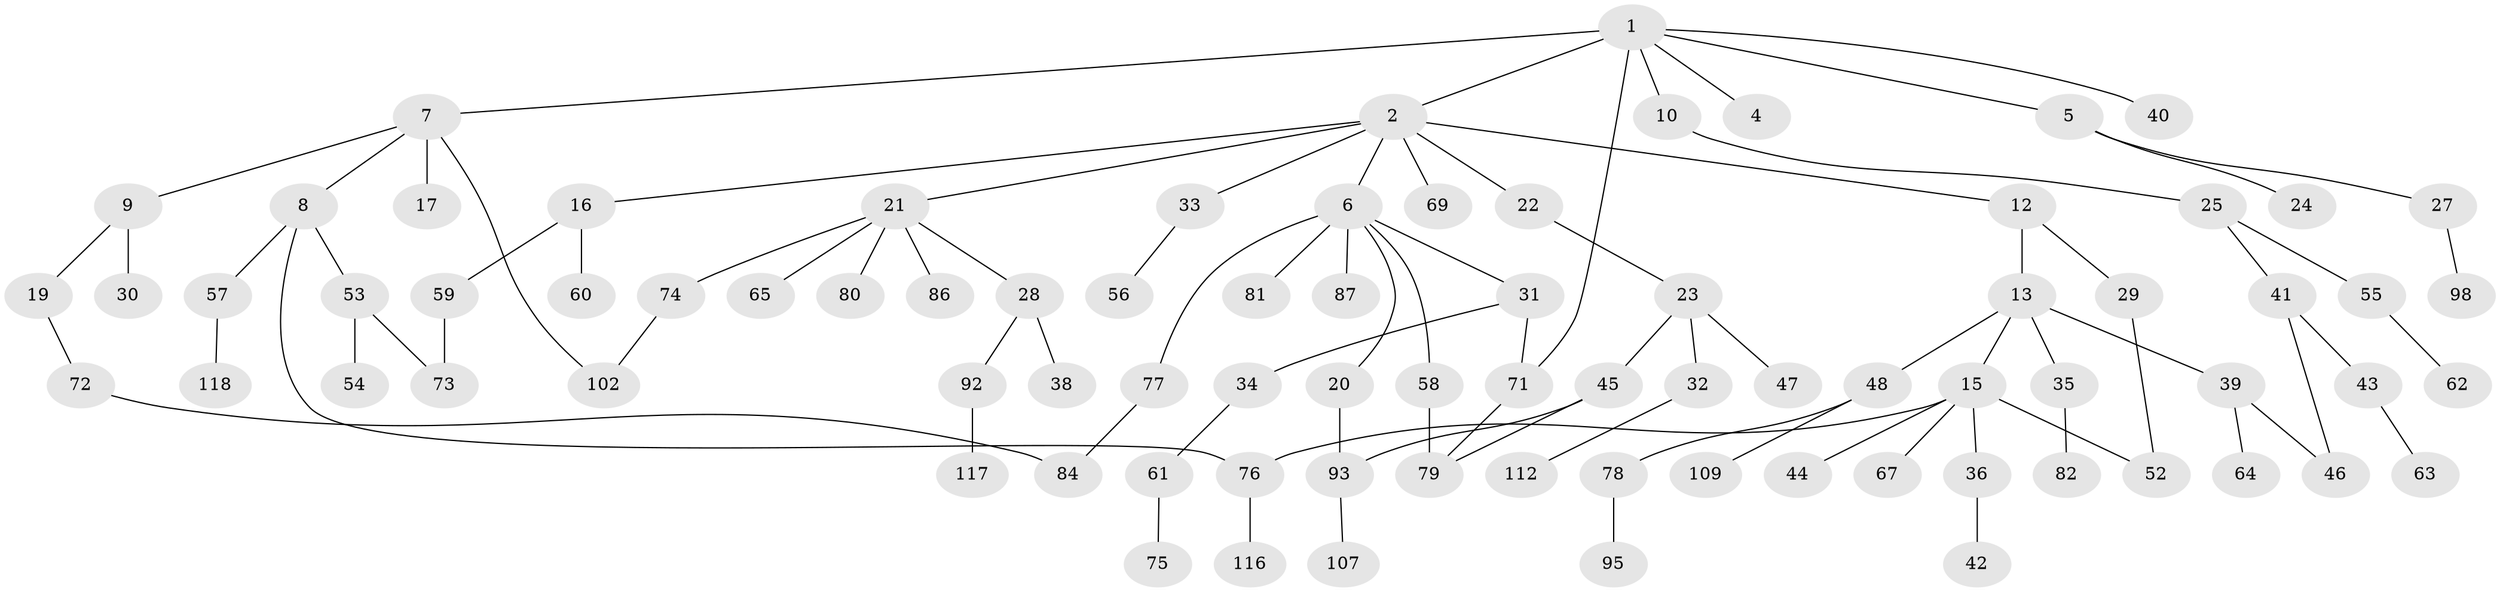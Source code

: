 // original degree distribution, {7: 0.025, 5: 0.03333333333333333, 1: 0.4083333333333333, 3: 0.16666666666666666, 6: 0.016666666666666666, 4: 0.058333333333333334, 2: 0.2916666666666667}
// Generated by graph-tools (version 1.1) at 2025/10/02/27/25 16:10:52]
// undirected, 84 vertices, 93 edges
graph export_dot {
graph [start="1"]
  node [color=gray90,style=filled];
  1 [super="+14"];
  2 [super="+3"];
  4;
  5;
  6 [super="+50"];
  7 [super="+97"];
  8 [super="+104"];
  9 [super="+51"];
  10 [super="+11"];
  12 [super="+85"];
  13 [super="+26"];
  15 [super="+18"];
  16 [super="+100"];
  17;
  19;
  20 [super="+96"];
  21 [super="+37"];
  22;
  23;
  24 [super="+89"];
  25 [super="+49"];
  27 [super="+91"];
  28;
  29;
  30;
  31;
  32 [super="+114"];
  33 [super="+88"];
  34;
  35;
  36 [super="+99"];
  38;
  39;
  40 [super="+101"];
  41 [super="+108"];
  42;
  43;
  44;
  45 [super="+115"];
  46 [super="+68"];
  47 [super="+103"];
  48 [super="+94"];
  52 [super="+70"];
  53 [super="+113"];
  54;
  55;
  56;
  57;
  58 [super="+83"];
  59;
  60 [super="+66"];
  61 [super="+105"];
  62;
  63;
  64;
  65;
  67;
  69 [super="+111"];
  71;
  72;
  73;
  74 [super="+106"];
  75;
  76;
  77;
  78 [super="+110"];
  79 [super="+90"];
  80;
  81;
  82;
  84 [super="+119"];
  86;
  87;
  92;
  93;
  95 [super="+120"];
  98;
  102;
  107;
  109;
  112;
  116;
  117;
  118;
  1 -- 2;
  1 -- 4;
  1 -- 5;
  1 -- 7;
  1 -- 10;
  1 -- 71 [weight=2];
  1 -- 40;
  2 -- 12;
  2 -- 16;
  2 -- 33;
  2 -- 69;
  2 -- 21;
  2 -- 6;
  2 -- 22;
  5 -- 24;
  5 -- 27;
  6 -- 20;
  6 -- 31;
  6 -- 58;
  6 -- 81;
  6 -- 87;
  6 -- 77;
  7 -- 8;
  7 -- 9;
  7 -- 17;
  7 -- 102;
  8 -- 53;
  8 -- 57;
  8 -- 76;
  9 -- 19;
  9 -- 30;
  10 -- 25;
  12 -- 13;
  12 -- 29;
  13 -- 15;
  13 -- 35;
  13 -- 48;
  13 -- 39;
  15 -- 36;
  15 -- 44;
  15 -- 67;
  15 -- 76;
  15 -- 52;
  16 -- 59;
  16 -- 60;
  19 -- 72;
  20 -- 93;
  21 -- 28;
  21 -- 65;
  21 -- 74;
  21 -- 80;
  21 -- 86;
  22 -- 23;
  23 -- 32;
  23 -- 45;
  23 -- 47;
  25 -- 41;
  25 -- 55;
  27 -- 98;
  28 -- 38;
  28 -- 92;
  29 -- 52;
  31 -- 34;
  31 -- 71;
  32 -- 112;
  33 -- 56;
  34 -- 61;
  35 -- 82;
  36 -- 42;
  39 -- 46;
  39 -- 64;
  41 -- 43;
  41 -- 46;
  43 -- 63;
  45 -- 79;
  45 -- 93;
  48 -- 78;
  48 -- 109;
  53 -- 54;
  53 -- 73;
  55 -- 62;
  57 -- 118;
  58 -- 79;
  59 -- 73;
  61 -- 75;
  71 -- 79;
  72 -- 84;
  74 -- 102;
  76 -- 116;
  77 -- 84;
  78 -- 95;
  92 -- 117;
  93 -- 107;
}

